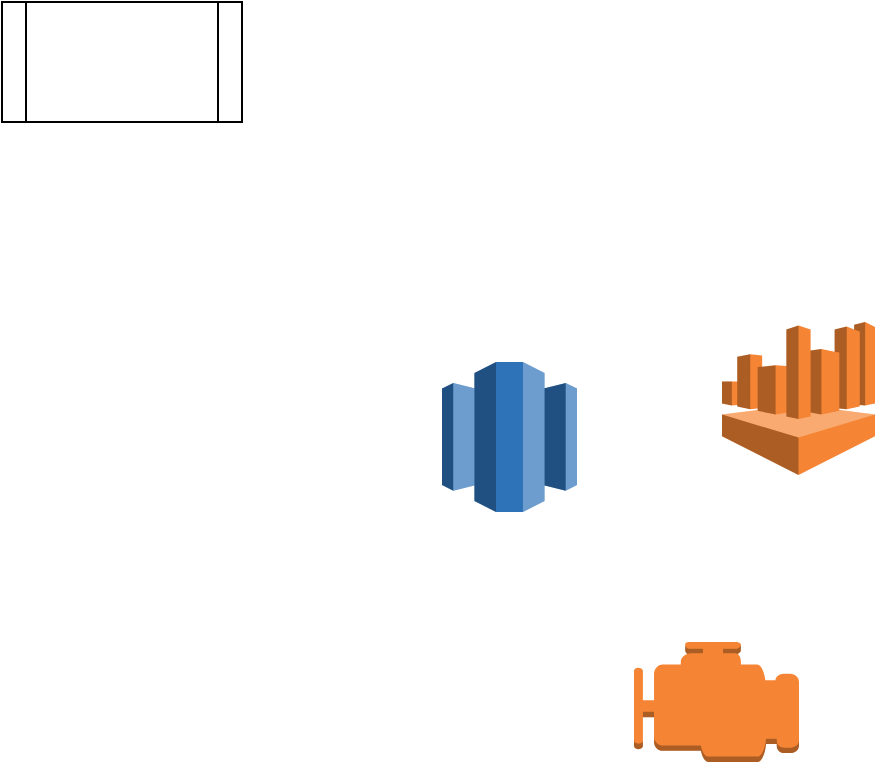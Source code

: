 <mxfile version="10.6.7" type="github"><diagram id="_2X0XgIbTtphaACmy0YY" name="Page-1"><mxGraphModel dx="1344" dy="724" grid="1" gridSize="10" guides="1" tooltips="1" connect="1" arrows="1" fold="1" page="1" pageScale="1" pageWidth="850" pageHeight="1100" math="0" shadow="0"><root><mxCell id="0"/><mxCell id="1" parent="0"/><mxCell id="OE_UV58bNgaX8Tue6pvb-1" value="" style="shape=process;whiteSpace=wrap;html=1;backgroundOutline=1;" vertex="1" parent="1"><mxGeometry x="20" y="20" width="120" height="60" as="geometry"/></mxCell><mxCell id="OE_UV58bNgaX8Tue6pvb-2" value="" style="outlineConnect=0;dashed=0;verticalLabelPosition=bottom;verticalAlign=top;align=center;html=1;shape=mxgraph.aws3.athena;fillColor=#F58534;gradientColor=none;" vertex="1" parent="1"><mxGeometry x="380" y="180" width="76.5" height="76.5" as="geometry"/></mxCell><mxCell id="OE_UV58bNgaX8Tue6pvb-3" value="" style="outlineConnect=0;dashed=0;verticalLabelPosition=bottom;verticalAlign=top;align=center;html=1;shape=mxgraph.aws3.emr_engine;fillColor=#F58534;gradientColor=none;" vertex="1" parent="1"><mxGeometry x="336" y="340" width="82.5" height="60" as="geometry"/></mxCell><mxCell id="OE_UV58bNgaX8Tue6pvb-4" value="" style="outlineConnect=0;dashed=0;verticalLabelPosition=bottom;verticalAlign=top;align=center;html=1;shape=mxgraph.aws3.redshift;fillColor=#2E73B8;gradientColor=none;" vertex="1" parent="1"><mxGeometry x="240" y="200" width="67.5" height="75" as="geometry"/></mxCell></root></mxGraphModel></diagram></mxfile>